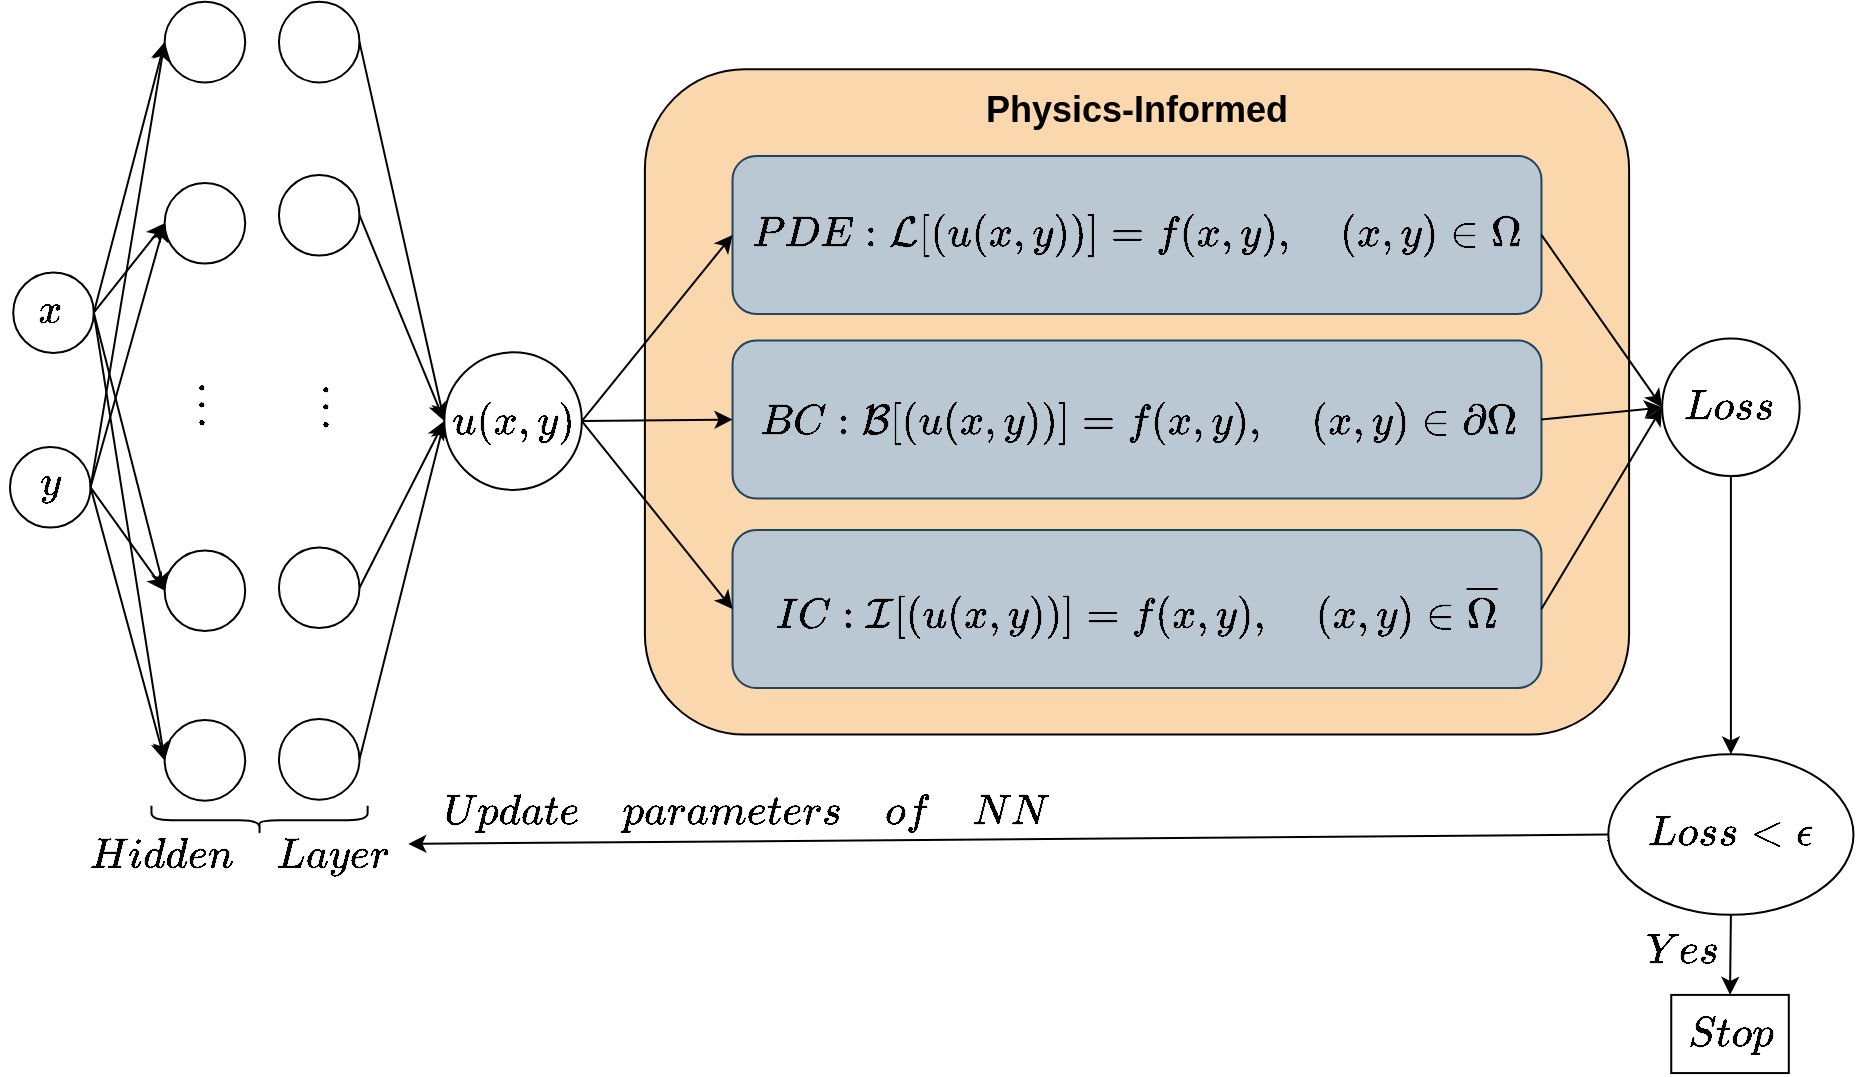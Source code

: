 <mxfile version="21.1.2" type="github">
  <diagram name="第 1 页" id="ytVl9bIwSj31jDskWyxF">
    <mxGraphModel dx="-5124" dy="-430" grid="1" gridSize="10" guides="1" tooltips="1" connect="1" arrows="1" fold="1" page="1" pageScale="1" pageWidth="827" pageHeight="1169" math="1" shadow="0">
      <root>
        <mxCell id="0" />
        <mxCell id="1" parent="0" />
        <mxCell id="B0auKnVIcsCcJ87kfdMx-1" value="&lt;font style=&quot;font-size: 18px;&quot;&gt;$$Yes$$&lt;/font&gt;" style="text;html=1;strokeColor=none;fillColor=none;align=center;verticalAlign=middle;whiteSpace=wrap;rounded=0;" vertex="1" parent="1">
          <mxGeometry x="8243.01" y="1650.13" width="46" height="23" as="geometry" />
        </mxCell>
        <mxCell id="B0auKnVIcsCcJ87kfdMx-2" value="&lt;font style=&quot;font-size: 18px;&quot;&gt;$$No$$&lt;/font&gt;" style="text;html=1;strokeColor=none;fillColor=none;align=center;verticalAlign=middle;whiteSpace=wrap;rounded=0;" vertex="1" parent="1">
          <mxGeometry x="8218.64" y="1592.03" width="48" height="17.75" as="geometry" />
        </mxCell>
        <mxCell id="B0auKnVIcsCcJ87kfdMx-3" value="&lt;b style=&quot;&quot;&gt;&lt;font style=&quot;font-size: 18px;&quot;&gt;$$Update \quad parameters \quad of \quad NN$$&lt;/font&gt;&lt;/b&gt;" style="text;html=1;strokeColor=none;fillColor=none;align=center;verticalAlign=middle;whiteSpace=wrap;rounded=0;" vertex="1" parent="1">
          <mxGeometry x="7700.04" y="1570.94" width="197" height="43" as="geometry" />
        </mxCell>
        <mxCell id="B0auKnVIcsCcJ87kfdMx-4" value="&lt;b style=&quot;&quot;&gt;&lt;font style=&quot;font-size: 18px;&quot;&gt;$$Hidden \quad Layer$$&lt;/font&gt;&lt;/b&gt;" style="text;html=1;strokeColor=none;fillColor=none;align=center;verticalAlign=middle;whiteSpace=wrap;rounded=0;" vertex="1" parent="1">
          <mxGeometry x="7491.49" y="1600.0" width="108" height="28" as="geometry" />
        </mxCell>
        <mxCell id="B0auKnVIcsCcJ87kfdMx-5" value="&lt;font style=&quot;font-size: 18px;&quot;&gt;$$\vdots$$&lt;/font&gt;" style="text;html=1;strokeColor=none;fillColor=none;align=center;verticalAlign=middle;whiteSpace=wrap;rounded=0;" vertex="1" parent="1">
          <mxGeometry x="7577.272" y="1359.918" width="22.221" height="54.039" as="geometry" />
        </mxCell>
        <mxCell id="B0auKnVIcsCcJ87kfdMx-6" value="" style="shape=curlyBracket;whiteSpace=wrap;html=1;rounded=1;labelPosition=left;verticalLabelPosition=middle;align=right;verticalAlign=middle;rotation=-90;size=0.5;strokeWidth=1;" vertex="1" parent="1">
          <mxGeometry x="7547.606" y="1542.052" width="14.336" height="108.078" as="geometry" />
        </mxCell>
        <mxCell id="B0auKnVIcsCcJ87kfdMx-7" value="" style="rounded=1;whiteSpace=wrap;html=1;fillColor=#fad7ac;strokeWidth=1;" vertex="1" parent="1">
          <mxGeometry x="7747.45" y="1220.58" width="492.1" height="332.71" as="geometry" />
        </mxCell>
        <mxCell id="B0auKnVIcsCcJ87kfdMx-8" value="" style="rounded=1;whiteSpace=wrap;html=1;fillColor=#bac8d3;strokeColor=#23445d;strokeWidth=1;" vertex="1" parent="1">
          <mxGeometry x="7791.265" y="1263.975" width="404.465" height="78.98" as="geometry" />
        </mxCell>
        <mxCell id="B0auKnVIcsCcJ87kfdMx-9" value="" style="rounded=1;whiteSpace=wrap;html=1;fillColor=#bac8d3;strokeColor=#23445d;strokeWidth=1;" vertex="1" parent="1">
          <mxGeometry x="7791.265" y="1356.257" width="404.465" height="78.98" as="geometry" />
        </mxCell>
        <mxCell id="B0auKnVIcsCcJ87kfdMx-10" value="" style="rounded=1;whiteSpace=wrap;html=1;fillColor=#bac8d3;strokeColor=#23445d;strokeWidth=1;" vertex="1" parent="1">
          <mxGeometry x="7791.265" y="1451.033" width="404.465" height="78.98" as="geometry" />
        </mxCell>
        <mxCell id="B0auKnVIcsCcJ87kfdMx-11" value="" style="endArrow=classic;html=1;rounded=0;strokeWidth=1;entryX=0;entryY=0.5;entryDx=0;entryDy=0;exitX=1;exitY=0.5;exitDx=0;exitDy=0;" edge="1" parent="1" source="B0auKnVIcsCcJ87kfdMx-45" target="B0auKnVIcsCcJ87kfdMx-8">
          <mxGeometry width="50" height="50" relative="1" as="geometry">
            <mxPoint x="7719.16" y="1310.94" as="sourcePoint" />
            <mxPoint x="7754.617" y="1224.901" as="targetPoint" />
          </mxGeometry>
        </mxCell>
        <mxCell id="B0auKnVIcsCcJ87kfdMx-12" value="" style="endArrow=classic;html=1;rounded=0;strokeWidth=1;entryX=0;entryY=0.5;entryDx=0;entryDy=0;exitX=1;exitY=0.5;exitDx=0;exitDy=0;" edge="1" parent="1" source="B0auKnVIcsCcJ87kfdMx-45" target="B0auKnVIcsCcJ87kfdMx-9">
          <mxGeometry width="50" height="50" relative="1" as="geometry">
            <mxPoint x="7729.16" y="1350.94" as="sourcePoint" />
            <mxPoint x="7768.954" y="1320.093" as="targetPoint" />
          </mxGeometry>
        </mxCell>
        <mxCell id="B0auKnVIcsCcJ87kfdMx-13" value="" style="endArrow=classic;html=1;rounded=0;strokeWidth=1;entryX=0;entryY=0.5;entryDx=0;entryDy=0;exitX=1;exitY=0.5;exitDx=0;exitDy=0;" edge="1" parent="1" source="B0auKnVIcsCcJ87kfdMx-45" target="B0auKnVIcsCcJ87kfdMx-10">
          <mxGeometry width="50" height="50" relative="1" as="geometry">
            <mxPoint x="7689.16" y="1480.94" as="sourcePoint" />
            <mxPoint x="7803.719" y="1464.335" as="targetPoint" />
          </mxGeometry>
        </mxCell>
        <mxCell id="B0auKnVIcsCcJ87kfdMx-14" value="" style="endArrow=classic;html=1;rounded=0;strokeWidth=1;entryX=0;entryY=0.5;entryDx=0;entryDy=0;exitX=1;exitY=0.5;exitDx=0;exitDy=0;" edge="1" parent="1" source="B0auKnVIcsCcJ87kfdMx-8" target="B0auKnVIcsCcJ87kfdMx-55">
          <mxGeometry width="50" height="50" relative="1" as="geometry">
            <mxPoint x="8356.377" y="1621.407" as="sourcePoint" />
            <mxPoint x="8305.19" y="1394.655" as="targetPoint" />
          </mxGeometry>
        </mxCell>
        <mxCell id="B0auKnVIcsCcJ87kfdMx-15" value="" style="endArrow=classic;html=1;rounded=0;strokeWidth=1;exitX=1;exitY=0.5;exitDx=0;exitDy=0;entryX=0;entryY=0.5;entryDx=0;entryDy=0;" edge="1" parent="1" source="B0auKnVIcsCcJ87kfdMx-9" target="B0auKnVIcsCcJ87kfdMx-55">
          <mxGeometry width="50" height="50" relative="1" as="geometry">
            <mxPoint x="8266.774" y="1297.174" as="sourcePoint" />
            <mxPoint x="8305.19" y="1394.655" as="targetPoint" />
          </mxGeometry>
        </mxCell>
        <mxCell id="B0auKnVIcsCcJ87kfdMx-16" value="" style="endArrow=classic;html=1;rounded=0;strokeWidth=1;exitX=1;exitY=0.5;exitDx=0;exitDy=0;entryX=0;entryY=0.5;entryDx=0;entryDy=0;" edge="1" parent="1" source="B0auKnVIcsCcJ87kfdMx-10" target="B0auKnVIcsCcJ87kfdMx-55">
          <mxGeometry width="50" height="50" relative="1" as="geometry">
            <mxPoint x="8334.872" y="1524.416" as="sourcePoint" />
            <mxPoint x="8305.19" y="1394.655" as="targetPoint" />
          </mxGeometry>
        </mxCell>
        <mxCell id="B0auKnVIcsCcJ87kfdMx-17" value="" style="ellipse;whiteSpace=wrap;html=1;strokeWidth=1;" vertex="1" parent="1">
          <mxGeometry x="8229.164" y="1563.182" width="122.576" height="80.227" as="geometry" />
        </mxCell>
        <mxCell id="B0auKnVIcsCcJ87kfdMx-18" value="" style="endArrow=classic;html=1;rounded=0;strokeWidth=1;exitX=0;exitY=0.5;exitDx=0;exitDy=0;" edge="1" parent="1" source="B0auKnVIcsCcJ87kfdMx-17">
          <mxGeometry width="50" height="50" relative="1" as="geometry">
            <mxPoint x="8076.817" y="1727.662" as="sourcePoint" />
            <mxPoint x="7629.16" y="1607.94" as="targetPoint" />
          </mxGeometry>
        </mxCell>
        <mxCell id="B0auKnVIcsCcJ87kfdMx-19" value="" style="endArrow=classic;html=1;rounded=0;strokeWidth=1;exitX=0.5;exitY=1;exitDx=0;exitDy=0;entryX=0.5;entryY=0;entryDx=0;entryDy=0;" edge="1" parent="1" source="B0auKnVIcsCcJ87kfdMx-55" target="B0auKnVIcsCcJ87kfdMx-17">
          <mxGeometry width="50" height="50" relative="1" as="geometry">
            <mxPoint x="8290.005" y="1412.61" as="sourcePoint" />
            <mxPoint x="8301.14" y="1505.57" as="targetPoint" />
            <Array as="points" />
          </mxGeometry>
        </mxCell>
        <mxCell id="B0auKnVIcsCcJ87kfdMx-20" value="" style="endArrow=classic;html=1;rounded=0;strokeWidth=1;exitX=0.5;exitY=1;exitDx=0;exitDy=0;entryX=0.5;entryY=0;entryDx=0;entryDy=0;" edge="1" parent="1" source="B0auKnVIcsCcJ87kfdMx-17" target="B0auKnVIcsCcJ87kfdMx-21">
          <mxGeometry width="50" height="50" relative="1" as="geometry">
            <mxPoint x="8301.14" y="1691.636" as="sourcePoint" />
            <mxPoint x="8290.388" y="1729.879" as="targetPoint" />
          </mxGeometry>
        </mxCell>
        <mxCell id="B0auKnVIcsCcJ87kfdMx-21" value="" style="rounded=0;whiteSpace=wrap;html=1;strokeWidth=1;" vertex="1" parent="1">
          <mxGeometry x="8260.622" y="1683.456" width="58.779" height="39.074" as="geometry" />
        </mxCell>
        <mxCell id="B0auKnVIcsCcJ87kfdMx-22" value="" style="ellipse;whiteSpace=wrap;html=1;aspect=fixed;strokeWidth=1;" vertex="1" parent="1">
          <mxGeometry x="7564.471" y="1186.914" width="40.281" height="40.281" as="geometry" />
        </mxCell>
        <mxCell id="B0auKnVIcsCcJ87kfdMx-23" value="" style="endArrow=classic;html=1;rounded=0;strokeWidth=1;entryX=0;entryY=0.5;entryDx=0;entryDy=0;exitX=1;exitY=0.5;exitDx=0;exitDy=0;" edge="1" parent="1" source="B0auKnVIcsCcJ87kfdMx-22" target="B0auKnVIcsCcJ87kfdMx-45">
          <mxGeometry width="50" height="50" relative="1" as="geometry">
            <mxPoint x="7648.876" y="1228.587" as="sourcePoint" />
            <mxPoint x="7663.99" y="1392.19" as="targetPoint" />
          </mxGeometry>
        </mxCell>
        <mxCell id="B0auKnVIcsCcJ87kfdMx-24" value="" style="ellipse;whiteSpace=wrap;html=1;aspect=fixed;strokeWidth=1;" vertex="1" parent="1">
          <mxGeometry x="7564.471" y="1273.48" width="40.281" height="40.281" as="geometry" />
        </mxCell>
        <mxCell id="B0auKnVIcsCcJ87kfdMx-25" value="" style="endArrow=classic;html=1;rounded=0;strokeWidth=1;entryX=0;entryY=0.5;entryDx=0;entryDy=0;exitX=1;exitY=0.5;exitDx=0;exitDy=0;" edge="1" parent="1" source="B0auKnVIcsCcJ87kfdMx-24" target="B0auKnVIcsCcJ87kfdMx-45">
          <mxGeometry width="50" height="50" relative="1" as="geometry">
            <mxPoint x="7644.217" y="1313.386" as="sourcePoint" />
            <mxPoint x="7663.99" y="1392.19" as="targetPoint" />
          </mxGeometry>
        </mxCell>
        <mxCell id="B0auKnVIcsCcJ87kfdMx-26" value="" style="ellipse;whiteSpace=wrap;html=1;aspect=fixed;strokeWidth=1;" vertex="1" parent="1">
          <mxGeometry x="7564.471" y="1459.706" width="40.281" height="40.281" as="geometry" />
        </mxCell>
        <mxCell id="B0auKnVIcsCcJ87kfdMx-27" value="" style="endArrow=classic;html=1;rounded=0;strokeWidth=1;entryX=0;entryY=0.5;entryDx=0;entryDy=0;exitX=1;exitY=0.5;exitDx=0;exitDy=0;" edge="1" parent="1" source="B0auKnVIcsCcJ87kfdMx-26" target="B0auKnVIcsCcJ87kfdMx-45">
          <mxGeometry width="50" height="50" relative="1" as="geometry">
            <mxPoint x="7640.633" y="1502.106" as="sourcePoint" />
            <mxPoint x="7663.99" y="1392.19" as="targetPoint" />
          </mxGeometry>
        </mxCell>
        <mxCell id="B0auKnVIcsCcJ87kfdMx-28" value="" style="ellipse;whiteSpace=wrap;html=1;aspect=fixed;strokeWidth=1;" vertex="1" parent="1">
          <mxGeometry x="7564.471" y="1545.545" width="40.281" height="40.281" as="geometry" />
        </mxCell>
        <mxCell id="B0auKnVIcsCcJ87kfdMx-29" value="" style="endArrow=classic;html=1;rounded=0;strokeWidth=1;entryX=0;entryY=0.5;entryDx=0;entryDy=0;exitX=1;exitY=0.5;exitDx=0;exitDy=0;" edge="1" parent="1" source="B0auKnVIcsCcJ87kfdMx-28" target="B0auKnVIcsCcJ87kfdMx-45">
          <mxGeometry width="50" height="50" relative="1" as="geometry">
            <mxPoint x="7648.16" y="1583.996" as="sourcePoint" />
            <mxPoint x="7663.99" y="1392.19" as="targetPoint" />
          </mxGeometry>
        </mxCell>
        <mxCell id="B0auKnVIcsCcJ87kfdMx-30" value="" style="ellipse;whiteSpace=wrap;html=1;aspect=fixed;strokeWidth=1;" vertex="1" parent="1">
          <mxGeometry x="7507.321" y="1461.261" width="40.281" height="40.281" as="geometry" />
        </mxCell>
        <mxCell id="B0auKnVIcsCcJ87kfdMx-31" value="" style="ellipse;whiteSpace=wrap;html=1;aspect=fixed;strokeWidth=1;" vertex="1" parent="1">
          <mxGeometry x="7507.321" y="1546.06" width="40.281" height="40.281" as="geometry" />
        </mxCell>
        <mxCell id="B0auKnVIcsCcJ87kfdMx-32" value="" style="ellipse;whiteSpace=wrap;html=1;aspect=fixed;strokeWidth=1;" vertex="1" parent="1">
          <mxGeometry x="7507.321" y="1277.529" width="40.281" height="40.281" as="geometry" />
        </mxCell>
        <mxCell id="B0auKnVIcsCcJ87kfdMx-33" value="" style="ellipse;whiteSpace=wrap;html=1;aspect=fixed;strokeWidth=1;" vertex="1" parent="1">
          <mxGeometry x="7507.321" y="1186.91" width="40.281" height="40.281" as="geometry" />
        </mxCell>
        <mxCell id="B0auKnVIcsCcJ87kfdMx-34" value="" style="ellipse;whiteSpace=wrap;html=1;aspect=fixed;strokeWidth=1;" vertex="1" parent="1">
          <mxGeometry x="7431.613" y="1322.219" width="40.281" height="40.281" as="geometry" />
        </mxCell>
        <mxCell id="B0auKnVIcsCcJ87kfdMx-35" value="" style="endArrow=classic;html=1;rounded=0;strokeWidth=1;entryX=0;entryY=0.5;entryDx=0;entryDy=0;exitX=1;exitY=0.5;exitDx=0;exitDy=0;" edge="1" parent="1" source="B0auKnVIcsCcJ87kfdMx-34" target="B0auKnVIcsCcJ87kfdMx-30">
          <mxGeometry width="50" height="50" relative="1" as="geometry">
            <mxPoint x="7465.029" y="1324.501" as="sourcePoint" />
            <mxPoint x="7505.171" y="1484.123" as="targetPoint" />
          </mxGeometry>
        </mxCell>
        <mxCell id="B0auKnVIcsCcJ87kfdMx-36" value="" style="endArrow=classic;html=1;rounded=0;strokeWidth=1;entryX=0;entryY=0.5;entryDx=0;entryDy=0;exitX=1;exitY=0.5;exitDx=0;exitDy=0;" edge="1" parent="1" source="B0auKnVIcsCcJ87kfdMx-34" target="B0auKnVIcsCcJ87kfdMx-31">
          <mxGeometry width="50" height="50" relative="1" as="geometry">
            <mxPoint x="7463.954" y="1388.516" as="sourcePoint" />
            <mxPoint x="7492.627" y="1579.314" as="targetPoint" />
          </mxGeometry>
        </mxCell>
        <mxCell id="B0auKnVIcsCcJ87kfdMx-37" value="" style="endArrow=classic;html=1;rounded=0;strokeWidth=1;entryX=0;entryY=0.5;entryDx=0;entryDy=0;exitX=1;exitY=0.5;exitDx=0;exitDy=0;" edge="1" parent="1" source="B0auKnVIcsCcJ87kfdMx-34" target="B0auKnVIcsCcJ87kfdMx-32">
          <mxGeometry width="50" height="50" relative="1" as="geometry">
            <mxPoint x="7464.671" y="1341.96" as="sourcePoint" />
            <mxPoint x="7499.436" y="1309.536" as="targetPoint" />
          </mxGeometry>
        </mxCell>
        <mxCell id="B0auKnVIcsCcJ87kfdMx-38" value="" style="endArrow=classic;html=1;rounded=0;strokeWidth=1;exitX=1;exitY=0.5;exitDx=0;exitDy=0;entryX=0;entryY=0.5;entryDx=0;entryDy=0;" edge="1" parent="1" source="B0auKnVIcsCcJ87kfdMx-34" target="B0auKnVIcsCcJ87kfdMx-33">
          <mxGeometry width="50" height="50" relative="1" as="geometry">
            <mxPoint x="7461.803" y="1363.991" as="sourcePoint" />
            <mxPoint x="7494.777" y="1229.725" as="targetPoint" />
          </mxGeometry>
        </mxCell>
        <mxCell id="B0auKnVIcsCcJ87kfdMx-39" value="" style="ellipse;whiteSpace=wrap;html=1;aspect=fixed;strokeWidth=1;" vertex="1" parent="1">
          <mxGeometry x="7430" y="1409.513" width="40.281" height="40.281" as="geometry" />
        </mxCell>
        <mxCell id="B0auKnVIcsCcJ87kfdMx-40" value="" style="endArrow=classic;html=1;rounded=0;strokeWidth=1;exitX=1;exitY=0.5;exitDx=0;exitDy=0;entryX=0;entryY=0.5;entryDx=0;entryDy=0;" edge="1" parent="1" source="B0auKnVIcsCcJ87kfdMx-39" target="B0auKnVIcsCcJ87kfdMx-30">
          <mxGeometry width="50" height="50" relative="1" as="geometry">
            <mxPoint x="7461.803" y="1447.127" as="sourcePoint" />
            <mxPoint x="7500.153" y="1493.268" as="targetPoint" />
          </mxGeometry>
        </mxCell>
        <mxCell id="B0auKnVIcsCcJ87kfdMx-41" value="" style="endArrow=classic;html=1;rounded=0;strokeWidth=1;exitX=1;exitY=0.5;exitDx=0;exitDy=0;entryX=0;entryY=0.5;entryDx=0;entryDy=0;" edge="1" parent="1" source="B0auKnVIcsCcJ87kfdMx-39" target="B0auKnVIcsCcJ87kfdMx-31">
          <mxGeometry width="50" height="50" relative="1" as="geometry">
            <mxPoint x="7461.803" y="1447.127" as="sourcePoint" />
            <mxPoint x="7473.989" y="1585.55" as="targetPoint" />
          </mxGeometry>
        </mxCell>
        <mxCell id="B0auKnVIcsCcJ87kfdMx-42" value="" style="endArrow=classic;html=1;rounded=0;strokeWidth=1;exitX=1;exitY=0.5;exitDx=0;exitDy=0;entryX=0;entryY=0.5;entryDx=0;entryDy=0;" edge="1" parent="1" source="B0auKnVIcsCcJ87kfdMx-39" target="B0auKnVIcsCcJ87kfdMx-32">
          <mxGeometry width="50" height="50" relative="1" as="geometry">
            <mxPoint x="7461.803" y="1447.127" as="sourcePoint" />
            <mxPoint x="7497.644" y="1311.199" as="targetPoint" />
          </mxGeometry>
        </mxCell>
        <mxCell id="B0auKnVIcsCcJ87kfdMx-43" value="" style="endArrow=classic;html=1;rounded=0;strokeWidth=1;entryX=0;entryY=0.5;entryDx=0;entryDy=0;exitX=1;exitY=0.5;exitDx=0;exitDy=0;" edge="1" parent="1" source="B0auKnVIcsCcJ87kfdMx-39" target="B0auKnVIcsCcJ87kfdMx-33">
          <mxGeometry width="50" height="50" relative="1" as="geometry">
            <mxPoint x="7460.37" y="1437.151" as="sourcePoint" />
            <mxPoint x="7494.777" y="1233.051" as="targetPoint" />
          </mxGeometry>
        </mxCell>
        <mxCell id="B0auKnVIcsCcJ87kfdMx-44" value="&lt;font style=&quot;font-size: 18px;&quot;&gt;$$\vdots$$&lt;/font&gt;" style="text;html=1;strokeColor=none;fillColor=none;align=center;verticalAlign=middle;whiteSpace=wrap;rounded=0;" vertex="1" parent="1">
          <mxGeometry x="7514.774" y="1358.984" width="22.221" height="54.039" as="geometry" />
        </mxCell>
        <mxCell id="B0auKnVIcsCcJ87kfdMx-45" value="" style="ellipse;whiteSpace=wrap;html=1;aspect=fixed;strokeWidth=1;" vertex="1" parent="1">
          <mxGeometry x="7647.16" y="1362.18" width="68.76" height="68.76" as="geometry" />
        </mxCell>
        <mxCell id="B0auKnVIcsCcJ87kfdMx-46" value="&lt;b style=&quot;&quot;&gt;&lt;font style=&quot;font-size: 18px;&quot;&gt;$$u(x,y)$$&lt;/font&gt;&lt;/b&gt;" style="text;html=1;strokeColor=none;fillColor=none;align=center;verticalAlign=middle;whiteSpace=wrap;rounded=0;" vertex="1" parent="1">
          <mxGeometry x="7663.04" y="1383.22" width="37" height="26.68" as="geometry" />
        </mxCell>
        <mxCell id="B0auKnVIcsCcJ87kfdMx-47" value="&lt;b style=&quot;&quot;&gt;&lt;font style=&quot;font-size: 18px;&quot;&gt;$$x$$&lt;/font&gt;&lt;/b&gt;" style="text;html=1;strokeColor=none;fillColor=none;align=center;verticalAlign=middle;whiteSpace=wrap;rounded=0;" vertex="1" parent="1">
          <mxGeometry x="7442.797" y="1331.816" width="14.681" height="21.097" as="geometry" />
        </mxCell>
        <mxCell id="B0auKnVIcsCcJ87kfdMx-48" value="&lt;b style=&quot;&quot;&gt;&lt;font style=&quot;font-size: 18px;&quot;&gt;$$y$$&lt;/font&gt;&lt;/b&gt;" style="text;html=1;strokeColor=none;fillColor=none;align=center;verticalAlign=middle;whiteSpace=wrap;rounded=0;" vertex="1" parent="1">
          <mxGeometry x="7442.797" y="1417.389" width="14.681" height="21.097" as="geometry" />
        </mxCell>
        <mxCell id="B0auKnVIcsCcJ87kfdMx-49" value="&lt;font style=&quot;font-size: 18px;&quot;&gt;$$PDE: \mathcal{L}[(u(x,y))]=f(x,y),\quad (x,y) \in \Omega $$&lt;/font&gt;" style="text;html=1;strokeColor=none;fillColor=none;align=center;verticalAlign=middle;whiteSpace=wrap;rounded=0;" vertex="1" parent="1">
          <mxGeometry x="7865.0" y="1262.97" width="257" height="81" as="geometry" />
        </mxCell>
        <mxCell id="B0auKnVIcsCcJ87kfdMx-50" value="&lt;b style=&quot;&quot;&gt;&lt;font style=&quot;font-size: 18px;&quot;&gt;Physics-Informed&lt;/font&gt;&lt;/b&gt;" style="text;html=1;strokeColor=none;fillColor=none;align=center;verticalAlign=middle;whiteSpace=wrap;rounded=0;" vertex="1" parent="1">
          <mxGeometry x="7909.8" y="1220.58" width="167.4" height="40.5" as="geometry" />
        </mxCell>
        <mxCell id="B0auKnVIcsCcJ87kfdMx-51" value="&lt;font style=&quot;font-size: 18px;&quot;&gt;$$IC: \mathcal{I}[(u(x,y))]=f(x,y),\quad (x,y) \in \overline{\Omega} $$&lt;/font&gt;" style="text;html=1;strokeColor=none;fillColor=none;align=center;verticalAlign=middle;whiteSpace=wrap;rounded=0;" vertex="1" parent="1">
          <mxGeometry x="7874.0" y="1440.52" width="239" height="100" as="geometry" />
        </mxCell>
        <mxCell id="B0auKnVIcsCcJ87kfdMx-52" value="&lt;font style=&quot;font-size: 18px;&quot;&gt;$$BC: \mathcal{B}[(u(x,y))]=f(x,y),\quad (x,y) \in \partial \Omega $$&lt;/font&gt;" style="text;html=1;strokeColor=none;fillColor=none;align=center;verticalAlign=middle;whiteSpace=wrap;rounded=0;" vertex="1" parent="1">
          <mxGeometry x="7860.5" y="1363.58" width="266" height="67" as="geometry" />
        </mxCell>
        <mxCell id="B0auKnVIcsCcJ87kfdMx-53" value="&lt;b style=&quot;&quot;&gt;&lt;font style=&quot;font-size: 18px;&quot;&gt;$$Loss&amp;lt; \epsilon$$&lt;/font&gt;&lt;/b&gt;" style="text;html=1;strokeColor=none;fillColor=none;align=center;verticalAlign=middle;whiteSpace=wrap;rounded=0;" vertex="1" parent="1">
          <mxGeometry x="8243.01" y="1585.44" width="94" height="35.72" as="geometry" />
        </mxCell>
        <mxCell id="B0auKnVIcsCcJ87kfdMx-54" value="&lt;font style=&quot;font-size: 18px;&quot;&gt;$$Stop$$&lt;/font&gt;" style="text;html=1;strokeColor=none;fillColor=none;align=center;verticalAlign=middle;whiteSpace=wrap;rounded=0;" vertex="1" parent="1">
          <mxGeometry x="8269.01" y="1692.62" width="42" height="20.75" as="geometry" />
        </mxCell>
        <mxCell id="B0auKnVIcsCcJ87kfdMx-55" value="" style="ellipse;whiteSpace=wrap;html=1;aspect=fixed;strokeWidth=1;" vertex="1" parent="1">
          <mxGeometry x="8256.07" y="1355.3" width="68.76" height="68.76" as="geometry" />
        </mxCell>
        <mxCell id="B0auKnVIcsCcJ87kfdMx-56" value="&lt;b style=&quot;&quot;&gt;&lt;font style=&quot;font-size: 18px;&quot;&gt;$$Loss$$&lt;/font&gt;&lt;/b&gt;" style="text;html=1;strokeColor=none;fillColor=none;align=center;verticalAlign=middle;whiteSpace=wrap;rounded=0;" vertex="1" parent="1">
          <mxGeometry x="8259.01" y="1372.15" width="62" height="35.06" as="geometry" />
        </mxCell>
      </root>
    </mxGraphModel>
  </diagram>
</mxfile>
